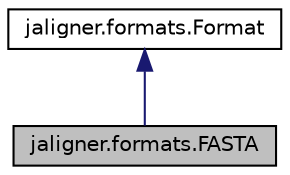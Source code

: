 digraph "jaligner.formats.FASTA"
{
  edge [fontname="Helvetica",fontsize="10",labelfontname="Helvetica",labelfontsize="10"];
  node [fontname="Helvetica",fontsize="10",shape=record];
  Node1 [label="jaligner.formats.FASTA",height=0.2,width=0.4,color="black", fillcolor="grey75", style="filled" fontcolor="black"];
  Node2 -> Node1 [dir="back",color="midnightblue",fontsize="10",style="solid",fontname="Helvetica"];
  Node2 [label="jaligner.formats.Format",height=0.2,width=0.4,color="black", fillcolor="white", style="filled",URL="$classjaligner_1_1formats_1_1_format.html"];
}
